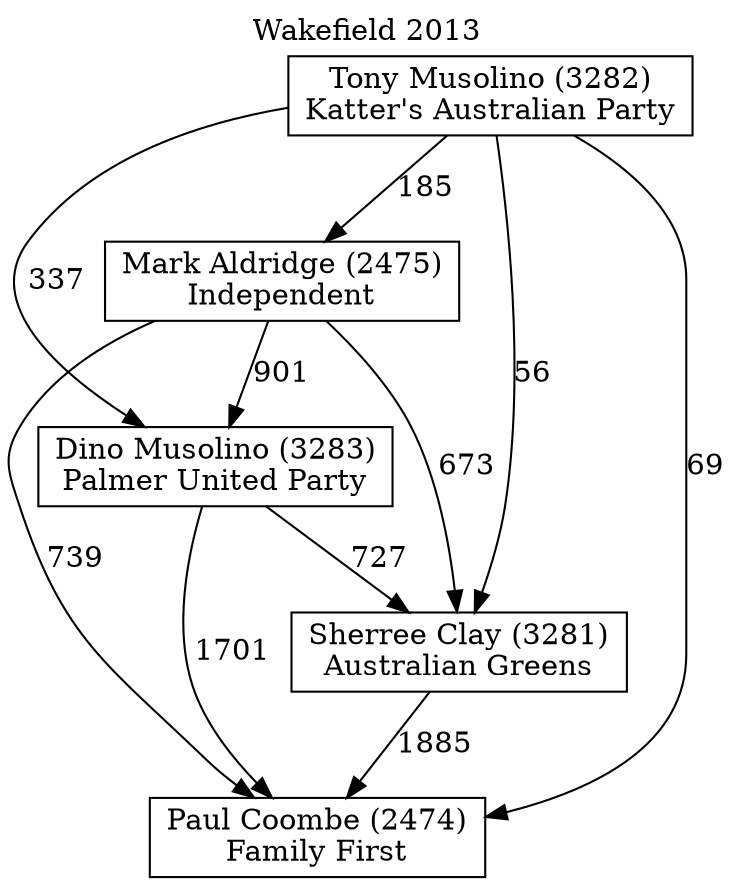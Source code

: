 // House preference flow
digraph "Paul Coombe (2474)_Wakefield_2013" {
	graph [label="Wakefield 2013" labelloc=t mclimit=10]
	node [shape=box]
	"Paul Coombe (2474)" [label="Paul Coombe (2474)
Family First"]
	"Sherree Clay (3281)" [label="Sherree Clay (3281)
Australian Greens"]
	"Dino Musolino (3283)" [label="Dino Musolino (3283)
Palmer United Party"]
	"Mark Aldridge (2475)" [label="Mark Aldridge (2475)
Independent"]
	"Tony Musolino (3282)" [label="Tony Musolino (3282)
Katter's Australian Party"]
	"Sherree Clay (3281)" -> "Paul Coombe (2474)" [label=1885]
	"Dino Musolino (3283)" -> "Sherree Clay (3281)" [label=727]
	"Mark Aldridge (2475)" -> "Dino Musolino (3283)" [label=901]
	"Tony Musolino (3282)" -> "Mark Aldridge (2475)" [label=185]
	"Dino Musolino (3283)" -> "Paul Coombe (2474)" [label=1701]
	"Mark Aldridge (2475)" -> "Paul Coombe (2474)" [label=739]
	"Tony Musolino (3282)" -> "Paul Coombe (2474)" [label=69]
	"Tony Musolino (3282)" -> "Dino Musolino (3283)" [label=337]
	"Mark Aldridge (2475)" -> "Sherree Clay (3281)" [label=673]
	"Tony Musolino (3282)" -> "Sherree Clay (3281)" [label=56]
}
